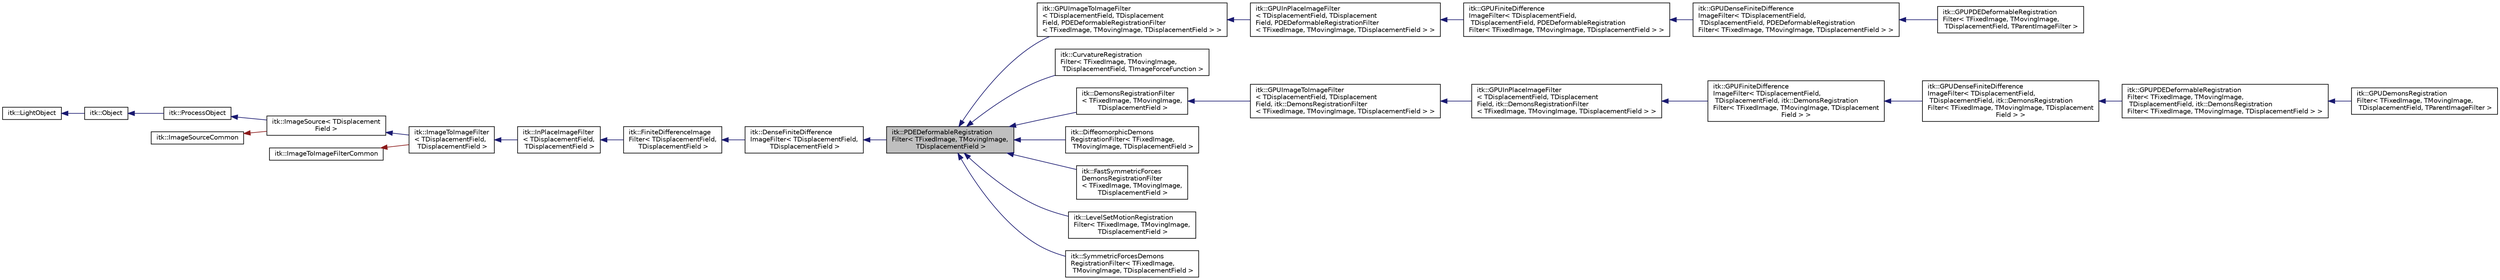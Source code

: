 digraph "itk::PDEDeformableRegistrationFilter&lt; TFixedImage, TMovingImage, TDisplacementField &gt;"
{
 // LATEX_PDF_SIZE
  edge [fontname="Helvetica",fontsize="10",labelfontname="Helvetica",labelfontsize="10"];
  node [fontname="Helvetica",fontsize="10",shape=record];
  rankdir="LR";
  Node1 [label="itk::PDEDeformableRegistration\lFilter\< TFixedImage, TMovingImage,\l TDisplacementField \>",height=0.2,width=0.4,color="black", fillcolor="grey75", style="filled", fontcolor="black",tooltip="Deformably register two images using a PDE algorithm."];
  Node2 -> Node1 [dir="back",color="midnightblue",fontsize="10",style="solid",fontname="Helvetica"];
  Node2 [label="itk::DenseFiniteDifference\lImageFilter\< TDisplacementField,\l TDisplacementField \>",height=0.2,width=0.4,color="black", fillcolor="white", style="filled",URL="$classitk_1_1DenseFiniteDifferenceImageFilter.html",tooltip=" "];
  Node3 -> Node2 [dir="back",color="midnightblue",fontsize="10",style="solid",fontname="Helvetica"];
  Node3 [label="itk::FiniteDifferenceImage\lFilter\< TDisplacementField,\l TDisplacementField \>",height=0.2,width=0.4,color="black", fillcolor="white", style="filled",URL="$classitk_1_1FiniteDifferenceImageFilter.html",tooltip=" "];
  Node4 -> Node3 [dir="back",color="midnightblue",fontsize="10",style="solid",fontname="Helvetica"];
  Node4 [label="itk::InPlaceImageFilter\l\< TDisplacementField,\l TDisplacementField \>",height=0.2,width=0.4,color="black", fillcolor="white", style="filled",URL="$classitk_1_1InPlaceImageFilter.html",tooltip=" "];
  Node5 -> Node4 [dir="back",color="midnightblue",fontsize="10",style="solid",fontname="Helvetica"];
  Node5 [label="itk::ImageToImageFilter\l\< TDisplacementField,\l TDisplacementField \>",height=0.2,width=0.4,color="black", fillcolor="white", style="filled",URL="$classitk_1_1ImageToImageFilter.html",tooltip=" "];
  Node6 -> Node5 [dir="back",color="midnightblue",fontsize="10",style="solid",fontname="Helvetica"];
  Node6 [label="itk::ImageSource\< TDisplacement\lField \>",height=0.2,width=0.4,color="black", fillcolor="white", style="filled",URL="$classitk_1_1ImageSource.html",tooltip=" "];
  Node7 -> Node6 [dir="back",color="midnightblue",fontsize="10",style="solid",fontname="Helvetica"];
  Node7 [label="itk::ProcessObject",height=0.2,width=0.4,color="black", fillcolor="white", style="filled",URL="$classitk_1_1ProcessObject.html",tooltip="The base class for all process objects (source, filters, mappers) in the Insight data processing pipe..."];
  Node8 -> Node7 [dir="back",color="midnightblue",fontsize="10",style="solid",fontname="Helvetica"];
  Node8 [label="itk::Object",height=0.2,width=0.4,color="black", fillcolor="white", style="filled",URL="$classitk_1_1Object.html",tooltip="Base class for most ITK classes."];
  Node9 -> Node8 [dir="back",color="midnightblue",fontsize="10",style="solid",fontname="Helvetica"];
  Node9 [label="itk::LightObject",height=0.2,width=0.4,color="black", fillcolor="white", style="filled",URL="$classitk_1_1LightObject.html",tooltip="Light weight base class for most itk classes."];
  Node10 -> Node6 [dir="back",color="firebrick4",fontsize="10",style="solid",fontname="Helvetica"];
  Node10 [label="itk::ImageSourceCommon",height=0.2,width=0.4,color="black", fillcolor="white", style="filled",URL="$structitk_1_1ImageSourceCommon.html",tooltip="Secondary base class of ImageSource common between templates."];
  Node11 -> Node5 [dir="back",color="firebrick4",fontsize="10",style="solid",fontname="Helvetica"];
  Node11 [label="itk::ImageToImageFilterCommon",height=0.2,width=0.4,color="black", fillcolor="white", style="filled",URL="$classitk_1_1ImageToImageFilterCommon.html",tooltip="Secondary base class of ImageToImageFilter common between templates."];
  Node1 -> Node12 [dir="back",color="midnightblue",fontsize="10",style="solid",fontname="Helvetica"];
  Node12 [label="itk::GPUImageToImageFilter\l\< TDisplacementField, TDisplacement\lField, PDEDeformableRegistrationFilter\l\< TFixedImage, TMovingImage, TDisplacementField \> \>",height=0.2,width=0.4,color="black", fillcolor="white", style="filled",URL="$classitk_1_1GPUImageToImageFilter.html",tooltip=" "];
  Node12 -> Node13 [dir="back",color="midnightblue",fontsize="10",style="solid",fontname="Helvetica"];
  Node13 [label="itk::GPUInPlaceImageFilter\l\< TDisplacementField, TDisplacement\lField, PDEDeformableRegistrationFilter\l\< TFixedImage, TMovingImage, TDisplacementField \> \>",height=0.2,width=0.4,color="black", fillcolor="white", style="filled",URL="$classitk_1_1GPUInPlaceImageFilter.html",tooltip=" "];
  Node13 -> Node14 [dir="back",color="midnightblue",fontsize="10",style="solid",fontname="Helvetica"];
  Node14 [label="itk::GPUFiniteDifference\lImageFilter\< TDisplacementField,\l TDisplacementField, PDEDeformableRegistration\lFilter\< TFixedImage, TMovingImage, TDisplacementField \> \>",height=0.2,width=0.4,color="black", fillcolor="white", style="filled",URL="$classitk_1_1GPUFiniteDifferenceImageFilter.html",tooltip=" "];
  Node14 -> Node15 [dir="back",color="midnightblue",fontsize="10",style="solid",fontname="Helvetica"];
  Node15 [label="itk::GPUDenseFiniteDifference\lImageFilter\< TDisplacementField,\l TDisplacementField, PDEDeformableRegistration\lFilter\< TFixedImage, TMovingImage, TDisplacementField \> \>",height=0.2,width=0.4,color="black", fillcolor="white", style="filled",URL="$classitk_1_1GPUDenseFiniteDifferenceImageFilter.html",tooltip=" "];
  Node15 -> Node16 [dir="back",color="midnightblue",fontsize="10",style="solid",fontname="Helvetica"];
  Node16 [label="itk::GPUPDEDeformableRegistration\lFilter\< TFixedImage, TMovingImage,\l TDisplacementField, TParentImageFilter \>",height=0.2,width=0.4,color="black", fillcolor="white", style="filled",URL="$classitk_1_1GPUPDEDeformableRegistrationFilter.html",tooltip="Deformably register two images using a PDE algorithm."];
  Node1 -> Node17 [dir="back",color="midnightblue",fontsize="10",style="solid",fontname="Helvetica"];
  Node17 [label="itk::CurvatureRegistration\lFilter\< TFixedImage, TMovingImage,\l TDisplacementField, TImageForceFunction \>",height=0.2,width=0.4,color="black", fillcolor="white", style="filled",URL="$classitk_1_1CurvatureRegistrationFilter.html",tooltip="Deformably register two images using the fast curvature algorithm."];
  Node1 -> Node18 [dir="back",color="midnightblue",fontsize="10",style="solid",fontname="Helvetica"];
  Node18 [label="itk::DemonsRegistrationFilter\l\< TFixedImage, TMovingImage,\l TDisplacementField \>",height=0.2,width=0.4,color="black", fillcolor="white", style="filled",URL="$classitk_1_1DemonsRegistrationFilter.html",tooltip="Deformably register two images using the demons algorithm."];
  Node18 -> Node19 [dir="back",color="midnightblue",fontsize="10",style="solid",fontname="Helvetica"];
  Node19 [label="itk::GPUImageToImageFilter\l\< TDisplacementField, TDisplacement\lField, itk::DemonsRegistrationFilter\l\< TFixedImage, TMovingImage, TDisplacementField \> \>",height=0.2,width=0.4,color="black", fillcolor="white", style="filled",URL="$classitk_1_1GPUImageToImageFilter.html",tooltip=" "];
  Node19 -> Node20 [dir="back",color="midnightblue",fontsize="10",style="solid",fontname="Helvetica"];
  Node20 [label="itk::GPUInPlaceImageFilter\l\< TDisplacementField, TDisplacement\lField, itk::DemonsRegistrationFilter\l\< TFixedImage, TMovingImage, TDisplacementField \> \>",height=0.2,width=0.4,color="black", fillcolor="white", style="filled",URL="$classitk_1_1GPUInPlaceImageFilter.html",tooltip=" "];
  Node20 -> Node21 [dir="back",color="midnightblue",fontsize="10",style="solid",fontname="Helvetica"];
  Node21 [label="itk::GPUFiniteDifference\lImageFilter\< TDisplacementField,\l TDisplacementField, itk::DemonsRegistration\lFilter\< TFixedImage, TMovingImage, TDisplacement\lField \> \>",height=0.2,width=0.4,color="black", fillcolor="white", style="filled",URL="$classitk_1_1GPUFiniteDifferenceImageFilter.html",tooltip=" "];
  Node21 -> Node22 [dir="back",color="midnightblue",fontsize="10",style="solid",fontname="Helvetica"];
  Node22 [label="itk::GPUDenseFiniteDifference\lImageFilter\< TDisplacementField,\l TDisplacementField, itk::DemonsRegistration\lFilter\< TFixedImage, TMovingImage, TDisplacement\lField \> \>",height=0.2,width=0.4,color="black", fillcolor="white", style="filled",URL="$classitk_1_1GPUDenseFiniteDifferenceImageFilter.html",tooltip=" "];
  Node22 -> Node23 [dir="back",color="midnightblue",fontsize="10",style="solid",fontname="Helvetica"];
  Node23 [label="itk::GPUPDEDeformableRegistration\lFilter\< TFixedImage, TMovingImage,\l TDisplacementField, itk::DemonsRegistration\lFilter\< TFixedImage, TMovingImage, TDisplacementField \> \>",height=0.2,width=0.4,color="black", fillcolor="white", style="filled",URL="$classitk_1_1GPUPDEDeformableRegistrationFilter.html",tooltip=" "];
  Node23 -> Node24 [dir="back",color="midnightblue",fontsize="10",style="solid",fontname="Helvetica"];
  Node24 [label="itk::GPUDemonsRegistration\lFilter\< TFixedImage, TMovingImage,\l TDisplacementField, TParentImageFilter \>",height=0.2,width=0.4,color="black", fillcolor="white", style="filled",URL="$classitk_1_1GPUDemonsRegistrationFilter.html",tooltip="Deformably register two images using the demons algorithm with GPU."];
  Node1 -> Node25 [dir="back",color="midnightblue",fontsize="10",style="solid",fontname="Helvetica"];
  Node25 [label="itk::DiffeomorphicDemons\lRegistrationFilter\< TFixedImage,\l TMovingImage, TDisplacementField \>",height=0.2,width=0.4,color="black", fillcolor="white", style="filled",URL="$classitk_1_1DiffeomorphicDemonsRegistrationFilter.html",tooltip="Deformably register two images using a diffeomorphic demons algorithm."];
  Node1 -> Node26 [dir="back",color="midnightblue",fontsize="10",style="solid",fontname="Helvetica"];
  Node26 [label="itk::FastSymmetricForces\lDemonsRegistrationFilter\l\< TFixedImage, TMovingImage,\l TDisplacementField \>",height=0.2,width=0.4,color="black", fillcolor="white", style="filled",URL="$classitk_1_1FastSymmetricForcesDemonsRegistrationFilter.html",tooltip="Deformably register two images using a symmetric forces demons algorithm."];
  Node1 -> Node27 [dir="back",color="midnightblue",fontsize="10",style="solid",fontname="Helvetica"];
  Node27 [label="itk::LevelSetMotionRegistration\lFilter\< TFixedImage, TMovingImage,\l TDisplacementField \>",height=0.2,width=0.4,color="black", fillcolor="white", style="filled",URL="$classitk_1_1LevelSetMotionRegistrationFilter.html",tooltip="Deformably register two images using level set motion."];
  Node1 -> Node28 [dir="back",color="midnightblue",fontsize="10",style="solid",fontname="Helvetica"];
  Node28 [label="itk::SymmetricForcesDemons\lRegistrationFilter\< TFixedImage,\l TMovingImage, TDisplacementField \>",height=0.2,width=0.4,color="black", fillcolor="white", style="filled",URL="$classitk_1_1SymmetricForcesDemonsRegistrationFilter.html",tooltip="Deformably register two images using the demons algorithm."];
}
